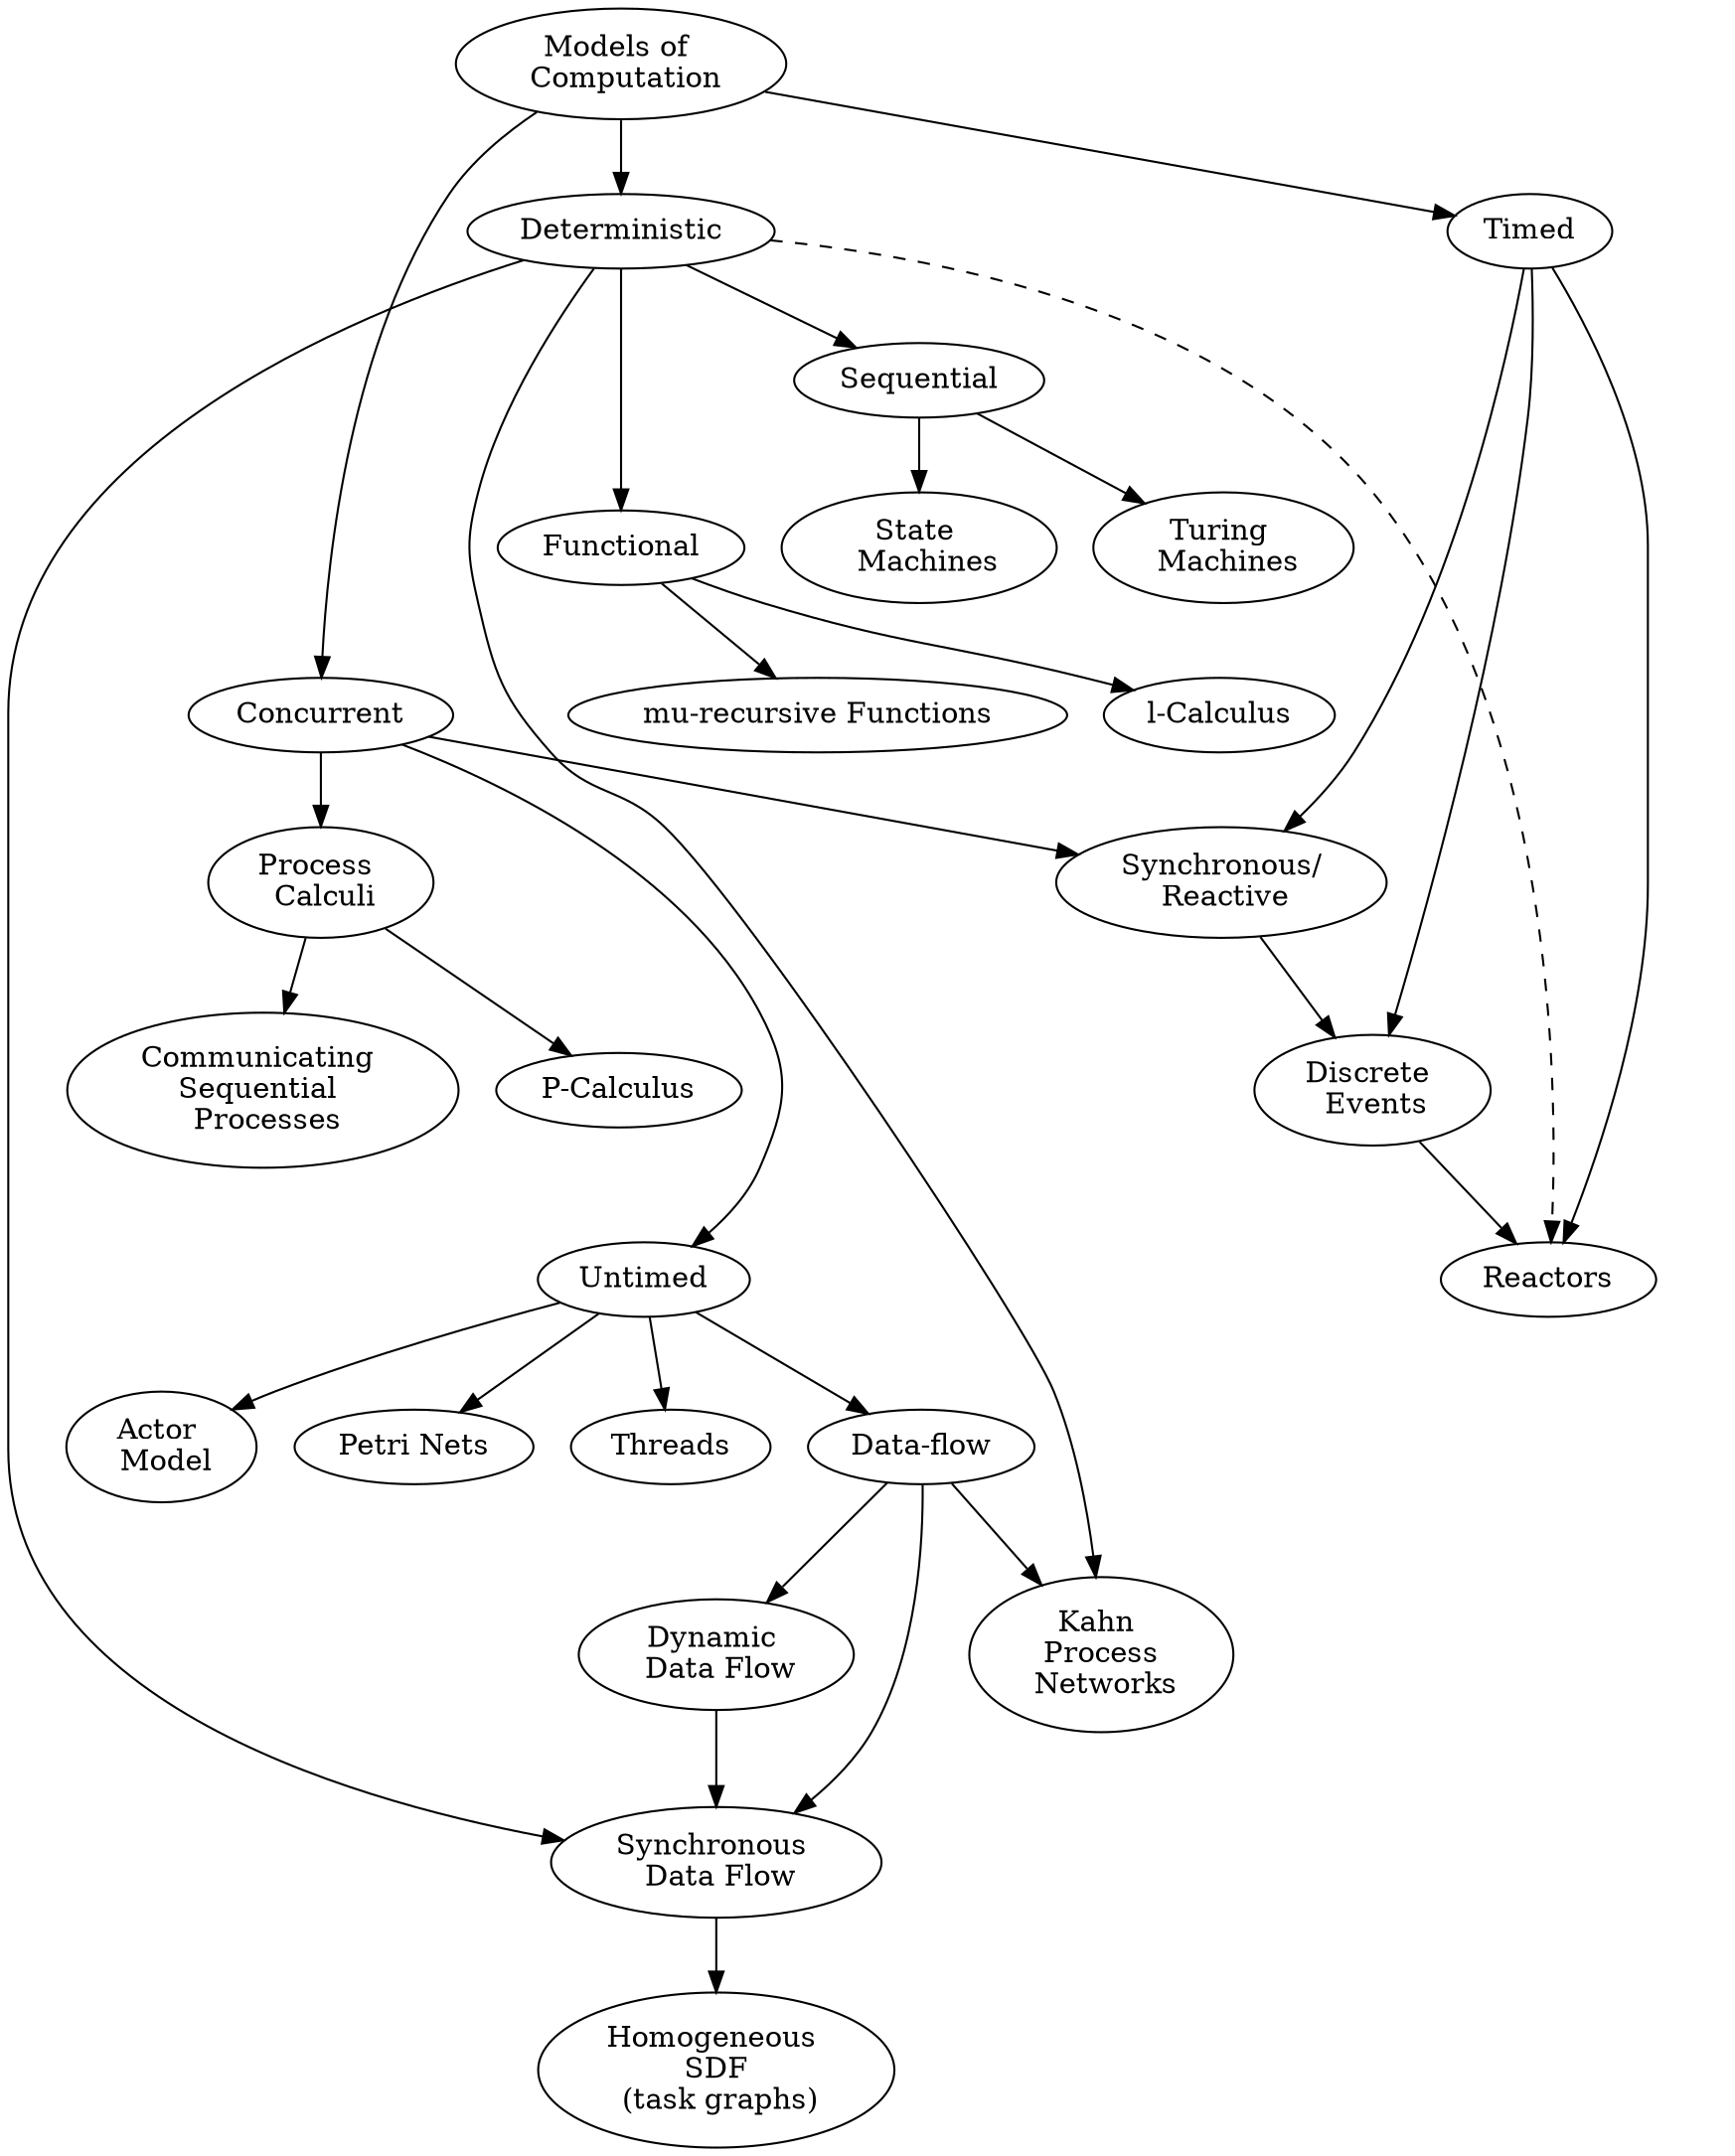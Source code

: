 #dot2tex data/mocs.dot --figonly -t raw --output figures/mocs.tex
digraph G {
       root [label = "Models of \n Computation"];
       seq [ label = "Sequential"];
       concurrent [ label = "Concurrent"];
       t [ label = "Timed"];
       ut [ label = "Untimed"];
       det [ label = "Deterministic"];
       f [ label = "Functional"];
       mu [ texlbl = "$\mu$-recursive Functions" label="mu-recursive Functions" ];
       l [ texlbl = "$\lambda$-Calculus" label="l-Calculus"];
       touring [ label = "Turing \n Machines"];
       sm [ label = "State \n  Machines"];
       pc [ label = "Process \n Calculi"];
       pic [ texlbl = "$\Pi$-Calculus" label = "P-Calculus"];
       csp [ label = "Communicating \n Sequential  \n Processes"];
       petri [ label = "Petri Nets"]; 
       df [ label = "Data-flow"]; 
       threads [ label = "Threads"]; 
       actors [ label = "Actor \n Model"]; 
       sdf [ label = "Synchronous \n Data Flow"]; 
       tg [ label = "Homogeneous \n SDF \n (task graphs)"]; 
       ddf [ label = "Dynamic \n Data Flow"];
       kpn [ label = "Kahn \n Process \n Networks"];
       sr [ label = "Synchronous/\n Reactive"];
       de [ label = "Discrete \n Events"];
       reactors [ label = "Reactors"];

       root -> det;
       root -> concurrent;
       root -> t;
       det -> f;
       det -> seq;
       det -> kpn;
       det -> sdf;
       f -> l;
       f -> mu;
       seq -> touring;
       seq -> sm;
       concurrent -> ut;
       concurrent -> pc;
       concurrent -> sr;
       pc -> pic;
       pc -> csp;
       ut -> petri;
       ut -> df;
       ut -> threads;
       ut -> actors;
       df -> kpn;
       df -> sdf;
       df -> ddf;
       ddf -> sdf;
       sdf -> tg;
       #actors ->[style = 'dashed'] reactors;
       det -> reactors [ style = dashed ];
       t -> de;
       t -> reactors;
       t -> sr;
       sr -> de;
       de -> reactors;

      #formatting
      #pic -> t [ style = invis ];
      t -> kpn [ style = invis ];
      t -> seq [ style = invis ];
      seq -> f [ style = invis ];
      f ->  concurrent [ style = invis ];
      sr -> df [ style = invis ];
      pic -> ut [ style = invis ];
      #concurrent -> seq [ style = invis ];
}